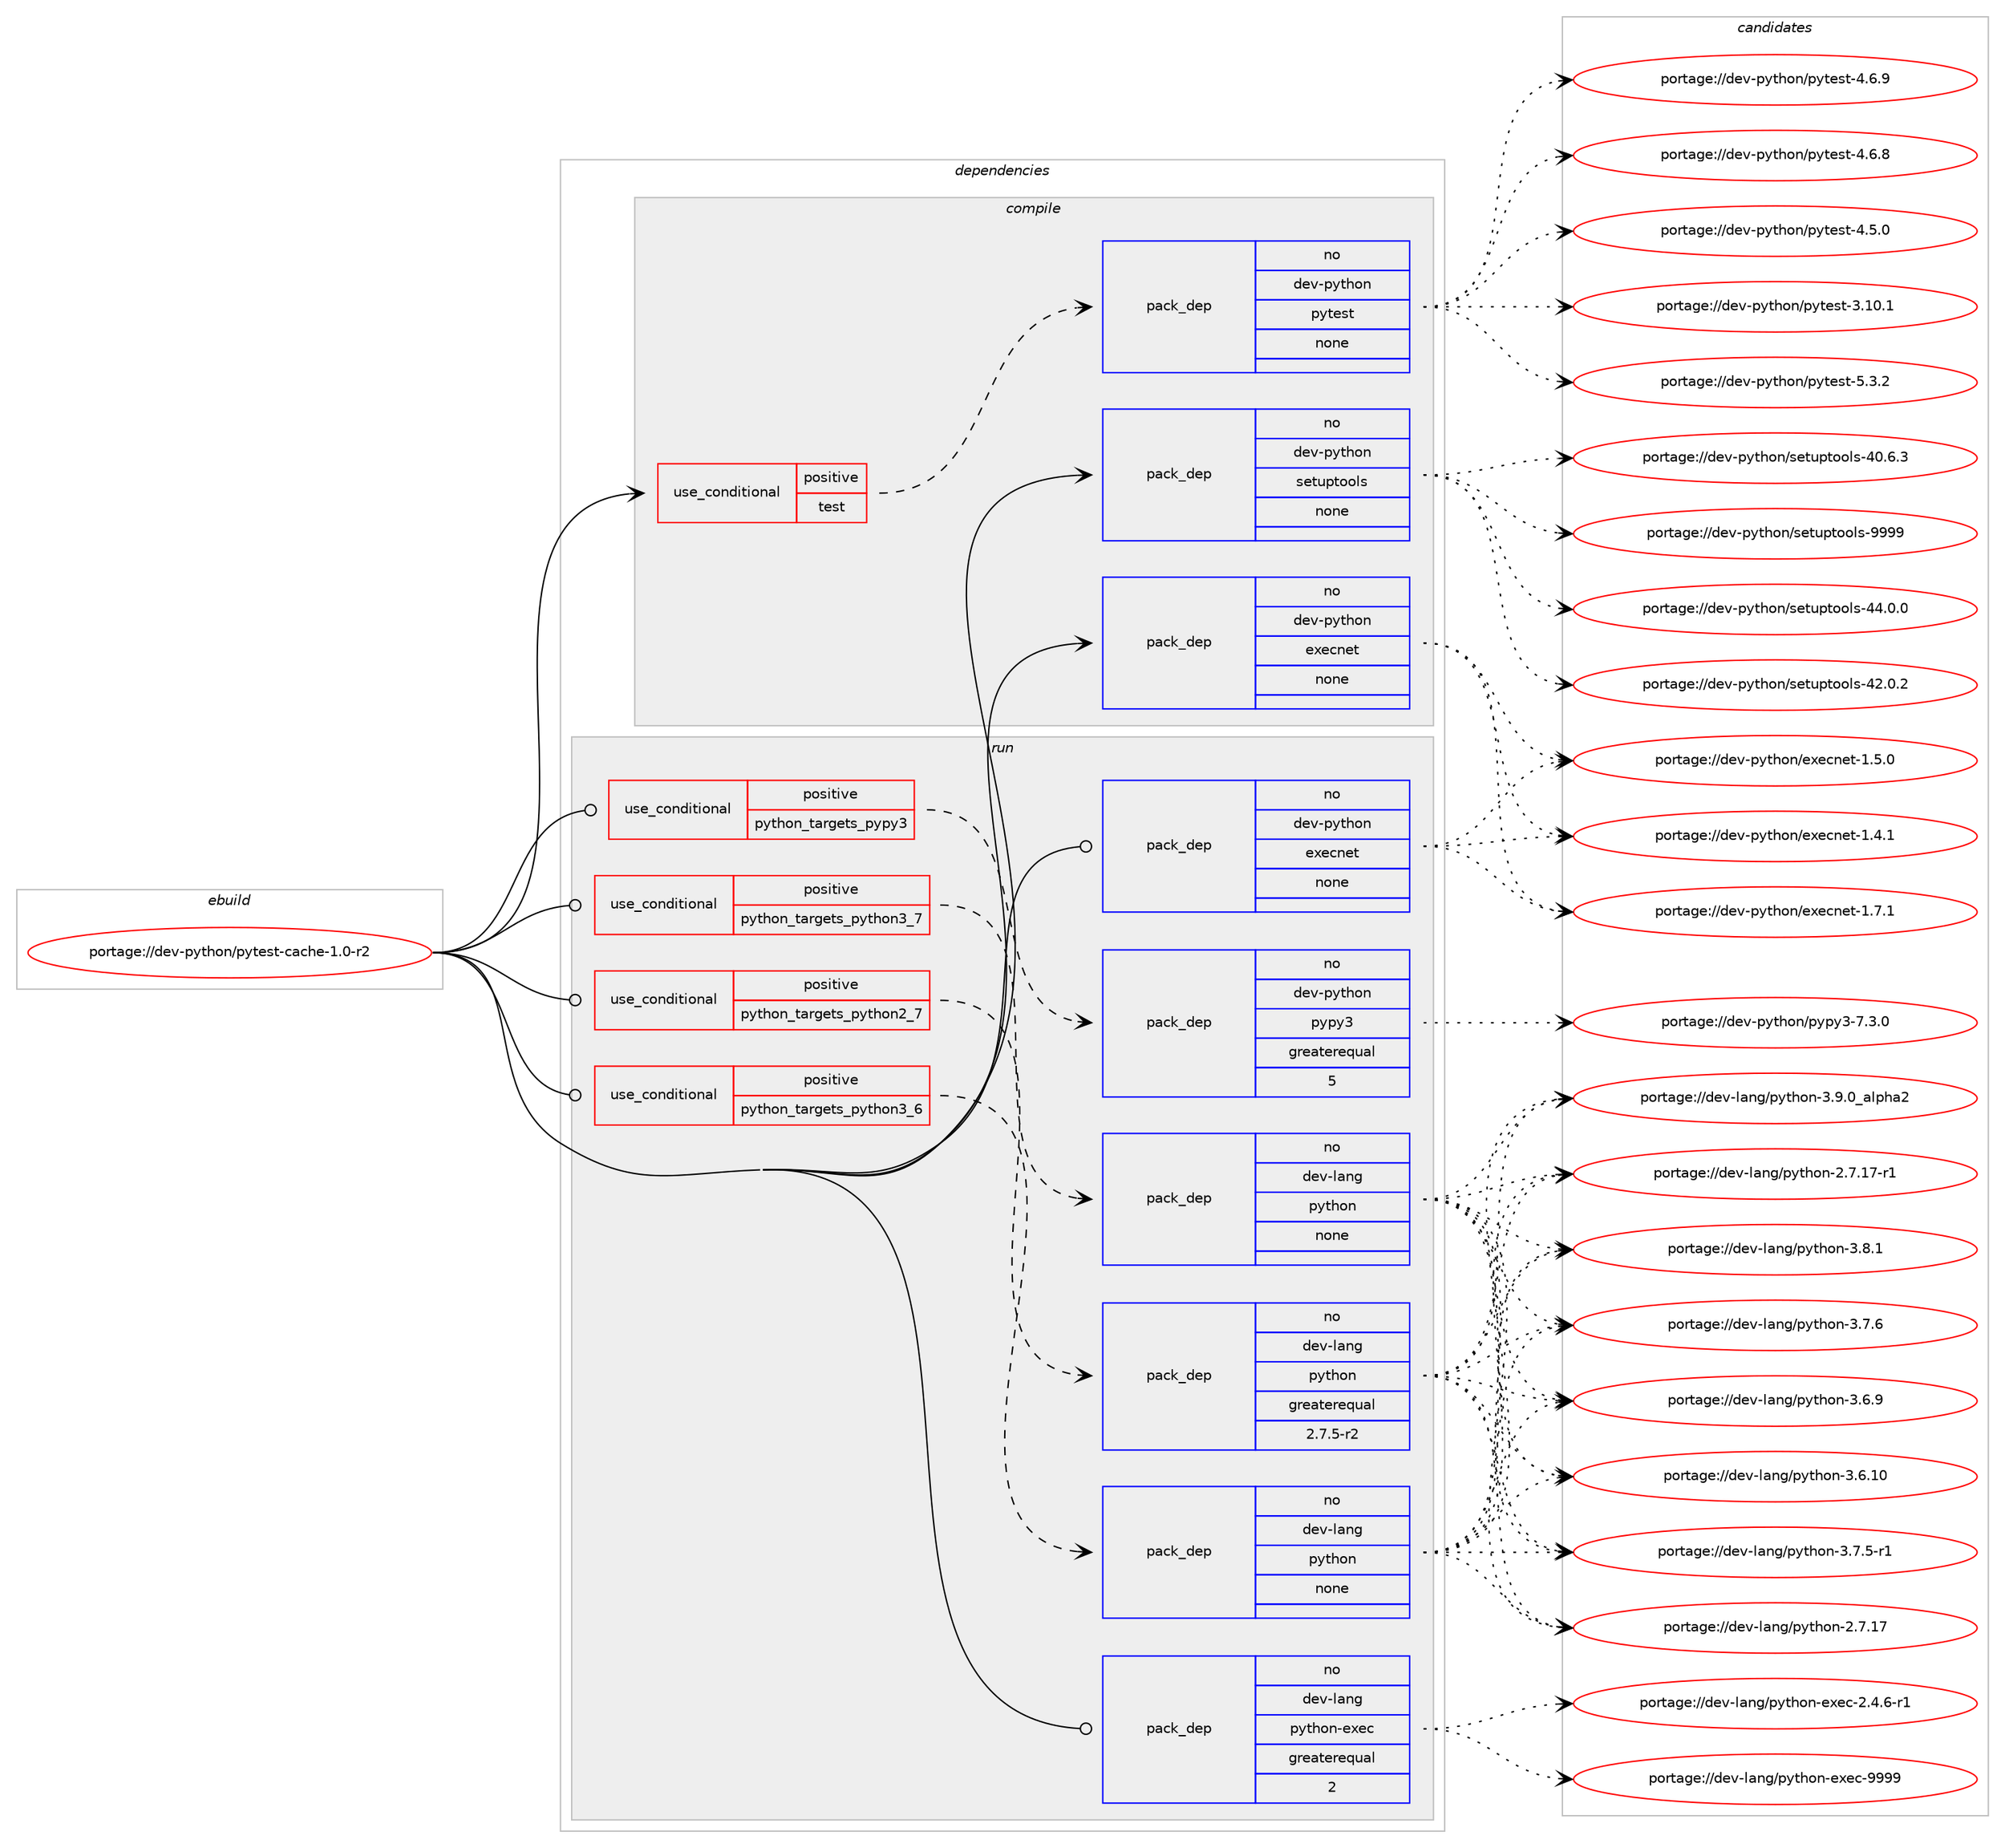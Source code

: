 digraph prolog {

# *************
# Graph options
# *************

newrank=true;
concentrate=true;
compound=true;
graph [rankdir=LR,fontname=Helvetica,fontsize=10,ranksep=1.5];#, ranksep=2.5, nodesep=0.2];
edge  [arrowhead=vee];
node  [fontname=Helvetica,fontsize=10];

# **********
# The ebuild
# **********

subgraph cluster_leftcol {
color=gray;
label=<<i>ebuild</i>>;
id [label="portage://dev-python/pytest-cache-1.0-r2", color=red, width=4, href="../dev-python/pytest-cache-1.0-r2.svg"];
}

# ****************
# The dependencies
# ****************

subgraph cluster_midcol {
color=gray;
label=<<i>dependencies</i>>;
subgraph cluster_compile {
fillcolor="#eeeeee";
style=filled;
label=<<i>compile</i>>;
subgraph cond108396 {
dependency434504 [label=<<TABLE BORDER="0" CELLBORDER="1" CELLSPACING="0" CELLPADDING="4"><TR><TD ROWSPAN="3" CELLPADDING="10">use_conditional</TD></TR><TR><TD>positive</TD></TR><TR><TD>test</TD></TR></TABLE>>, shape=none, color=red];
subgraph pack321186 {
dependency434505 [label=<<TABLE BORDER="0" CELLBORDER="1" CELLSPACING="0" CELLPADDING="4" WIDTH="220"><TR><TD ROWSPAN="6" CELLPADDING="30">pack_dep</TD></TR><TR><TD WIDTH="110">no</TD></TR><TR><TD>dev-python</TD></TR><TR><TD>pytest</TD></TR><TR><TD>none</TD></TR><TR><TD></TD></TR></TABLE>>, shape=none, color=blue];
}
dependency434504:e -> dependency434505:w [weight=20,style="dashed",arrowhead="vee"];
}
id:e -> dependency434504:w [weight=20,style="solid",arrowhead="vee"];
subgraph pack321187 {
dependency434506 [label=<<TABLE BORDER="0" CELLBORDER="1" CELLSPACING="0" CELLPADDING="4" WIDTH="220"><TR><TD ROWSPAN="6" CELLPADDING="30">pack_dep</TD></TR><TR><TD WIDTH="110">no</TD></TR><TR><TD>dev-python</TD></TR><TR><TD>execnet</TD></TR><TR><TD>none</TD></TR><TR><TD></TD></TR></TABLE>>, shape=none, color=blue];
}
id:e -> dependency434506:w [weight=20,style="solid",arrowhead="vee"];
subgraph pack321188 {
dependency434507 [label=<<TABLE BORDER="0" CELLBORDER="1" CELLSPACING="0" CELLPADDING="4" WIDTH="220"><TR><TD ROWSPAN="6" CELLPADDING="30">pack_dep</TD></TR><TR><TD WIDTH="110">no</TD></TR><TR><TD>dev-python</TD></TR><TR><TD>setuptools</TD></TR><TR><TD>none</TD></TR><TR><TD></TD></TR></TABLE>>, shape=none, color=blue];
}
id:e -> dependency434507:w [weight=20,style="solid",arrowhead="vee"];
}
subgraph cluster_compileandrun {
fillcolor="#eeeeee";
style=filled;
label=<<i>compile and run</i>>;
}
subgraph cluster_run {
fillcolor="#eeeeee";
style=filled;
label=<<i>run</i>>;
subgraph cond108397 {
dependency434508 [label=<<TABLE BORDER="0" CELLBORDER="1" CELLSPACING="0" CELLPADDING="4"><TR><TD ROWSPAN="3" CELLPADDING="10">use_conditional</TD></TR><TR><TD>positive</TD></TR><TR><TD>python_targets_pypy3</TD></TR></TABLE>>, shape=none, color=red];
subgraph pack321189 {
dependency434509 [label=<<TABLE BORDER="0" CELLBORDER="1" CELLSPACING="0" CELLPADDING="4" WIDTH="220"><TR><TD ROWSPAN="6" CELLPADDING="30">pack_dep</TD></TR><TR><TD WIDTH="110">no</TD></TR><TR><TD>dev-python</TD></TR><TR><TD>pypy3</TD></TR><TR><TD>greaterequal</TD></TR><TR><TD>5</TD></TR></TABLE>>, shape=none, color=blue];
}
dependency434508:e -> dependency434509:w [weight=20,style="dashed",arrowhead="vee"];
}
id:e -> dependency434508:w [weight=20,style="solid",arrowhead="odot"];
subgraph cond108398 {
dependency434510 [label=<<TABLE BORDER="0" CELLBORDER="1" CELLSPACING="0" CELLPADDING="4"><TR><TD ROWSPAN="3" CELLPADDING="10">use_conditional</TD></TR><TR><TD>positive</TD></TR><TR><TD>python_targets_python2_7</TD></TR></TABLE>>, shape=none, color=red];
subgraph pack321190 {
dependency434511 [label=<<TABLE BORDER="0" CELLBORDER="1" CELLSPACING="0" CELLPADDING="4" WIDTH="220"><TR><TD ROWSPAN="6" CELLPADDING="30">pack_dep</TD></TR><TR><TD WIDTH="110">no</TD></TR><TR><TD>dev-lang</TD></TR><TR><TD>python</TD></TR><TR><TD>greaterequal</TD></TR><TR><TD>2.7.5-r2</TD></TR></TABLE>>, shape=none, color=blue];
}
dependency434510:e -> dependency434511:w [weight=20,style="dashed",arrowhead="vee"];
}
id:e -> dependency434510:w [weight=20,style="solid",arrowhead="odot"];
subgraph cond108399 {
dependency434512 [label=<<TABLE BORDER="0" CELLBORDER="1" CELLSPACING="0" CELLPADDING="4"><TR><TD ROWSPAN="3" CELLPADDING="10">use_conditional</TD></TR><TR><TD>positive</TD></TR><TR><TD>python_targets_python3_6</TD></TR></TABLE>>, shape=none, color=red];
subgraph pack321191 {
dependency434513 [label=<<TABLE BORDER="0" CELLBORDER="1" CELLSPACING="0" CELLPADDING="4" WIDTH="220"><TR><TD ROWSPAN="6" CELLPADDING="30">pack_dep</TD></TR><TR><TD WIDTH="110">no</TD></TR><TR><TD>dev-lang</TD></TR><TR><TD>python</TD></TR><TR><TD>none</TD></TR><TR><TD></TD></TR></TABLE>>, shape=none, color=blue];
}
dependency434512:e -> dependency434513:w [weight=20,style="dashed",arrowhead="vee"];
}
id:e -> dependency434512:w [weight=20,style="solid",arrowhead="odot"];
subgraph cond108400 {
dependency434514 [label=<<TABLE BORDER="0" CELLBORDER="1" CELLSPACING="0" CELLPADDING="4"><TR><TD ROWSPAN="3" CELLPADDING="10">use_conditional</TD></TR><TR><TD>positive</TD></TR><TR><TD>python_targets_python3_7</TD></TR></TABLE>>, shape=none, color=red];
subgraph pack321192 {
dependency434515 [label=<<TABLE BORDER="0" CELLBORDER="1" CELLSPACING="0" CELLPADDING="4" WIDTH="220"><TR><TD ROWSPAN="6" CELLPADDING="30">pack_dep</TD></TR><TR><TD WIDTH="110">no</TD></TR><TR><TD>dev-lang</TD></TR><TR><TD>python</TD></TR><TR><TD>none</TD></TR><TR><TD></TD></TR></TABLE>>, shape=none, color=blue];
}
dependency434514:e -> dependency434515:w [weight=20,style="dashed",arrowhead="vee"];
}
id:e -> dependency434514:w [weight=20,style="solid",arrowhead="odot"];
subgraph pack321193 {
dependency434516 [label=<<TABLE BORDER="0" CELLBORDER="1" CELLSPACING="0" CELLPADDING="4" WIDTH="220"><TR><TD ROWSPAN="6" CELLPADDING="30">pack_dep</TD></TR><TR><TD WIDTH="110">no</TD></TR><TR><TD>dev-lang</TD></TR><TR><TD>python-exec</TD></TR><TR><TD>greaterequal</TD></TR><TR><TD>2</TD></TR></TABLE>>, shape=none, color=blue];
}
id:e -> dependency434516:w [weight=20,style="solid",arrowhead="odot"];
subgraph pack321194 {
dependency434517 [label=<<TABLE BORDER="0" CELLBORDER="1" CELLSPACING="0" CELLPADDING="4" WIDTH="220"><TR><TD ROWSPAN="6" CELLPADDING="30">pack_dep</TD></TR><TR><TD WIDTH="110">no</TD></TR><TR><TD>dev-python</TD></TR><TR><TD>execnet</TD></TR><TR><TD>none</TD></TR><TR><TD></TD></TR></TABLE>>, shape=none, color=blue];
}
id:e -> dependency434517:w [weight=20,style="solid",arrowhead="odot"];
}
}

# **************
# The candidates
# **************

subgraph cluster_choices {
rank=same;
color=gray;
label=<<i>candidates</i>>;

subgraph choice321186 {
color=black;
nodesep=1;
choice1001011184511212111610411111047112121116101115116455346514650 [label="portage://dev-python/pytest-5.3.2", color=red, width=4,href="../dev-python/pytest-5.3.2.svg"];
choice1001011184511212111610411111047112121116101115116455246544657 [label="portage://dev-python/pytest-4.6.9", color=red, width=4,href="../dev-python/pytest-4.6.9.svg"];
choice1001011184511212111610411111047112121116101115116455246544656 [label="portage://dev-python/pytest-4.6.8", color=red, width=4,href="../dev-python/pytest-4.6.8.svg"];
choice1001011184511212111610411111047112121116101115116455246534648 [label="portage://dev-python/pytest-4.5.0", color=red, width=4,href="../dev-python/pytest-4.5.0.svg"];
choice100101118451121211161041111104711212111610111511645514649484649 [label="portage://dev-python/pytest-3.10.1", color=red, width=4,href="../dev-python/pytest-3.10.1.svg"];
dependency434505:e -> choice1001011184511212111610411111047112121116101115116455346514650:w [style=dotted,weight="100"];
dependency434505:e -> choice1001011184511212111610411111047112121116101115116455246544657:w [style=dotted,weight="100"];
dependency434505:e -> choice1001011184511212111610411111047112121116101115116455246544656:w [style=dotted,weight="100"];
dependency434505:e -> choice1001011184511212111610411111047112121116101115116455246534648:w [style=dotted,weight="100"];
dependency434505:e -> choice100101118451121211161041111104711212111610111511645514649484649:w [style=dotted,weight="100"];
}
subgraph choice321187 {
color=black;
nodesep=1;
choice100101118451121211161041111104710112010199110101116454946554649 [label="portage://dev-python/execnet-1.7.1", color=red, width=4,href="../dev-python/execnet-1.7.1.svg"];
choice100101118451121211161041111104710112010199110101116454946534648 [label="portage://dev-python/execnet-1.5.0", color=red, width=4,href="../dev-python/execnet-1.5.0.svg"];
choice100101118451121211161041111104710112010199110101116454946524649 [label="portage://dev-python/execnet-1.4.1", color=red, width=4,href="../dev-python/execnet-1.4.1.svg"];
dependency434506:e -> choice100101118451121211161041111104710112010199110101116454946554649:w [style=dotted,weight="100"];
dependency434506:e -> choice100101118451121211161041111104710112010199110101116454946534648:w [style=dotted,weight="100"];
dependency434506:e -> choice100101118451121211161041111104710112010199110101116454946524649:w [style=dotted,weight="100"];
}
subgraph choice321188 {
color=black;
nodesep=1;
choice10010111845112121116104111110471151011161171121161111111081154557575757 [label="portage://dev-python/setuptools-9999", color=red, width=4,href="../dev-python/setuptools-9999.svg"];
choice100101118451121211161041111104711510111611711211611111110811545525246484648 [label="portage://dev-python/setuptools-44.0.0", color=red, width=4,href="../dev-python/setuptools-44.0.0.svg"];
choice100101118451121211161041111104711510111611711211611111110811545525046484650 [label="portage://dev-python/setuptools-42.0.2", color=red, width=4,href="../dev-python/setuptools-42.0.2.svg"];
choice100101118451121211161041111104711510111611711211611111110811545524846544651 [label="portage://dev-python/setuptools-40.6.3", color=red, width=4,href="../dev-python/setuptools-40.6.3.svg"];
dependency434507:e -> choice10010111845112121116104111110471151011161171121161111111081154557575757:w [style=dotted,weight="100"];
dependency434507:e -> choice100101118451121211161041111104711510111611711211611111110811545525246484648:w [style=dotted,weight="100"];
dependency434507:e -> choice100101118451121211161041111104711510111611711211611111110811545525046484650:w [style=dotted,weight="100"];
dependency434507:e -> choice100101118451121211161041111104711510111611711211611111110811545524846544651:w [style=dotted,weight="100"];
}
subgraph choice321189 {
color=black;
nodesep=1;
choice100101118451121211161041111104711212111212151455546514648 [label="portage://dev-python/pypy3-7.3.0", color=red, width=4,href="../dev-python/pypy3-7.3.0.svg"];
dependency434509:e -> choice100101118451121211161041111104711212111212151455546514648:w [style=dotted,weight="100"];
}
subgraph choice321190 {
color=black;
nodesep=1;
choice10010111845108971101034711212111610411111045514657464895971081121049750 [label="portage://dev-lang/python-3.9.0_alpha2", color=red, width=4,href="../dev-lang/python-3.9.0_alpha2.svg"];
choice100101118451089711010347112121116104111110455146564649 [label="portage://dev-lang/python-3.8.1", color=red, width=4,href="../dev-lang/python-3.8.1.svg"];
choice100101118451089711010347112121116104111110455146554654 [label="portage://dev-lang/python-3.7.6", color=red, width=4,href="../dev-lang/python-3.7.6.svg"];
choice1001011184510897110103471121211161041111104551465546534511449 [label="portage://dev-lang/python-3.7.5-r1", color=red, width=4,href="../dev-lang/python-3.7.5-r1.svg"];
choice100101118451089711010347112121116104111110455146544657 [label="portage://dev-lang/python-3.6.9", color=red, width=4,href="../dev-lang/python-3.6.9.svg"];
choice10010111845108971101034711212111610411111045514654464948 [label="portage://dev-lang/python-3.6.10", color=red, width=4,href="../dev-lang/python-3.6.10.svg"];
choice100101118451089711010347112121116104111110455046554649554511449 [label="portage://dev-lang/python-2.7.17-r1", color=red, width=4,href="../dev-lang/python-2.7.17-r1.svg"];
choice10010111845108971101034711212111610411111045504655464955 [label="portage://dev-lang/python-2.7.17", color=red, width=4,href="../dev-lang/python-2.7.17.svg"];
dependency434511:e -> choice10010111845108971101034711212111610411111045514657464895971081121049750:w [style=dotted,weight="100"];
dependency434511:e -> choice100101118451089711010347112121116104111110455146564649:w [style=dotted,weight="100"];
dependency434511:e -> choice100101118451089711010347112121116104111110455146554654:w [style=dotted,weight="100"];
dependency434511:e -> choice1001011184510897110103471121211161041111104551465546534511449:w [style=dotted,weight="100"];
dependency434511:e -> choice100101118451089711010347112121116104111110455146544657:w [style=dotted,weight="100"];
dependency434511:e -> choice10010111845108971101034711212111610411111045514654464948:w [style=dotted,weight="100"];
dependency434511:e -> choice100101118451089711010347112121116104111110455046554649554511449:w [style=dotted,weight="100"];
dependency434511:e -> choice10010111845108971101034711212111610411111045504655464955:w [style=dotted,weight="100"];
}
subgraph choice321191 {
color=black;
nodesep=1;
choice10010111845108971101034711212111610411111045514657464895971081121049750 [label="portage://dev-lang/python-3.9.0_alpha2", color=red, width=4,href="../dev-lang/python-3.9.0_alpha2.svg"];
choice100101118451089711010347112121116104111110455146564649 [label="portage://dev-lang/python-3.8.1", color=red, width=4,href="../dev-lang/python-3.8.1.svg"];
choice100101118451089711010347112121116104111110455146554654 [label="portage://dev-lang/python-3.7.6", color=red, width=4,href="../dev-lang/python-3.7.6.svg"];
choice1001011184510897110103471121211161041111104551465546534511449 [label="portage://dev-lang/python-3.7.5-r1", color=red, width=4,href="../dev-lang/python-3.7.5-r1.svg"];
choice100101118451089711010347112121116104111110455146544657 [label="portage://dev-lang/python-3.6.9", color=red, width=4,href="../dev-lang/python-3.6.9.svg"];
choice10010111845108971101034711212111610411111045514654464948 [label="portage://dev-lang/python-3.6.10", color=red, width=4,href="../dev-lang/python-3.6.10.svg"];
choice100101118451089711010347112121116104111110455046554649554511449 [label="portage://dev-lang/python-2.7.17-r1", color=red, width=4,href="../dev-lang/python-2.7.17-r1.svg"];
choice10010111845108971101034711212111610411111045504655464955 [label="portage://dev-lang/python-2.7.17", color=red, width=4,href="../dev-lang/python-2.7.17.svg"];
dependency434513:e -> choice10010111845108971101034711212111610411111045514657464895971081121049750:w [style=dotted,weight="100"];
dependency434513:e -> choice100101118451089711010347112121116104111110455146564649:w [style=dotted,weight="100"];
dependency434513:e -> choice100101118451089711010347112121116104111110455146554654:w [style=dotted,weight="100"];
dependency434513:e -> choice1001011184510897110103471121211161041111104551465546534511449:w [style=dotted,weight="100"];
dependency434513:e -> choice100101118451089711010347112121116104111110455146544657:w [style=dotted,weight="100"];
dependency434513:e -> choice10010111845108971101034711212111610411111045514654464948:w [style=dotted,weight="100"];
dependency434513:e -> choice100101118451089711010347112121116104111110455046554649554511449:w [style=dotted,weight="100"];
dependency434513:e -> choice10010111845108971101034711212111610411111045504655464955:w [style=dotted,weight="100"];
}
subgraph choice321192 {
color=black;
nodesep=1;
choice10010111845108971101034711212111610411111045514657464895971081121049750 [label="portage://dev-lang/python-3.9.0_alpha2", color=red, width=4,href="../dev-lang/python-3.9.0_alpha2.svg"];
choice100101118451089711010347112121116104111110455146564649 [label="portage://dev-lang/python-3.8.1", color=red, width=4,href="../dev-lang/python-3.8.1.svg"];
choice100101118451089711010347112121116104111110455146554654 [label="portage://dev-lang/python-3.7.6", color=red, width=4,href="../dev-lang/python-3.7.6.svg"];
choice1001011184510897110103471121211161041111104551465546534511449 [label="portage://dev-lang/python-3.7.5-r1", color=red, width=4,href="../dev-lang/python-3.7.5-r1.svg"];
choice100101118451089711010347112121116104111110455146544657 [label="portage://dev-lang/python-3.6.9", color=red, width=4,href="../dev-lang/python-3.6.9.svg"];
choice10010111845108971101034711212111610411111045514654464948 [label="portage://dev-lang/python-3.6.10", color=red, width=4,href="../dev-lang/python-3.6.10.svg"];
choice100101118451089711010347112121116104111110455046554649554511449 [label="portage://dev-lang/python-2.7.17-r1", color=red, width=4,href="../dev-lang/python-2.7.17-r1.svg"];
choice10010111845108971101034711212111610411111045504655464955 [label="portage://dev-lang/python-2.7.17", color=red, width=4,href="../dev-lang/python-2.7.17.svg"];
dependency434515:e -> choice10010111845108971101034711212111610411111045514657464895971081121049750:w [style=dotted,weight="100"];
dependency434515:e -> choice100101118451089711010347112121116104111110455146564649:w [style=dotted,weight="100"];
dependency434515:e -> choice100101118451089711010347112121116104111110455146554654:w [style=dotted,weight="100"];
dependency434515:e -> choice1001011184510897110103471121211161041111104551465546534511449:w [style=dotted,weight="100"];
dependency434515:e -> choice100101118451089711010347112121116104111110455146544657:w [style=dotted,weight="100"];
dependency434515:e -> choice10010111845108971101034711212111610411111045514654464948:w [style=dotted,weight="100"];
dependency434515:e -> choice100101118451089711010347112121116104111110455046554649554511449:w [style=dotted,weight="100"];
dependency434515:e -> choice10010111845108971101034711212111610411111045504655464955:w [style=dotted,weight="100"];
}
subgraph choice321193 {
color=black;
nodesep=1;
choice10010111845108971101034711212111610411111045101120101994557575757 [label="portage://dev-lang/python-exec-9999", color=red, width=4,href="../dev-lang/python-exec-9999.svg"];
choice10010111845108971101034711212111610411111045101120101994550465246544511449 [label="portage://dev-lang/python-exec-2.4.6-r1", color=red, width=4,href="../dev-lang/python-exec-2.4.6-r1.svg"];
dependency434516:e -> choice10010111845108971101034711212111610411111045101120101994557575757:w [style=dotted,weight="100"];
dependency434516:e -> choice10010111845108971101034711212111610411111045101120101994550465246544511449:w [style=dotted,weight="100"];
}
subgraph choice321194 {
color=black;
nodesep=1;
choice100101118451121211161041111104710112010199110101116454946554649 [label="portage://dev-python/execnet-1.7.1", color=red, width=4,href="../dev-python/execnet-1.7.1.svg"];
choice100101118451121211161041111104710112010199110101116454946534648 [label="portage://dev-python/execnet-1.5.0", color=red, width=4,href="../dev-python/execnet-1.5.0.svg"];
choice100101118451121211161041111104710112010199110101116454946524649 [label="portage://dev-python/execnet-1.4.1", color=red, width=4,href="../dev-python/execnet-1.4.1.svg"];
dependency434517:e -> choice100101118451121211161041111104710112010199110101116454946554649:w [style=dotted,weight="100"];
dependency434517:e -> choice100101118451121211161041111104710112010199110101116454946534648:w [style=dotted,weight="100"];
dependency434517:e -> choice100101118451121211161041111104710112010199110101116454946524649:w [style=dotted,weight="100"];
}
}

}
